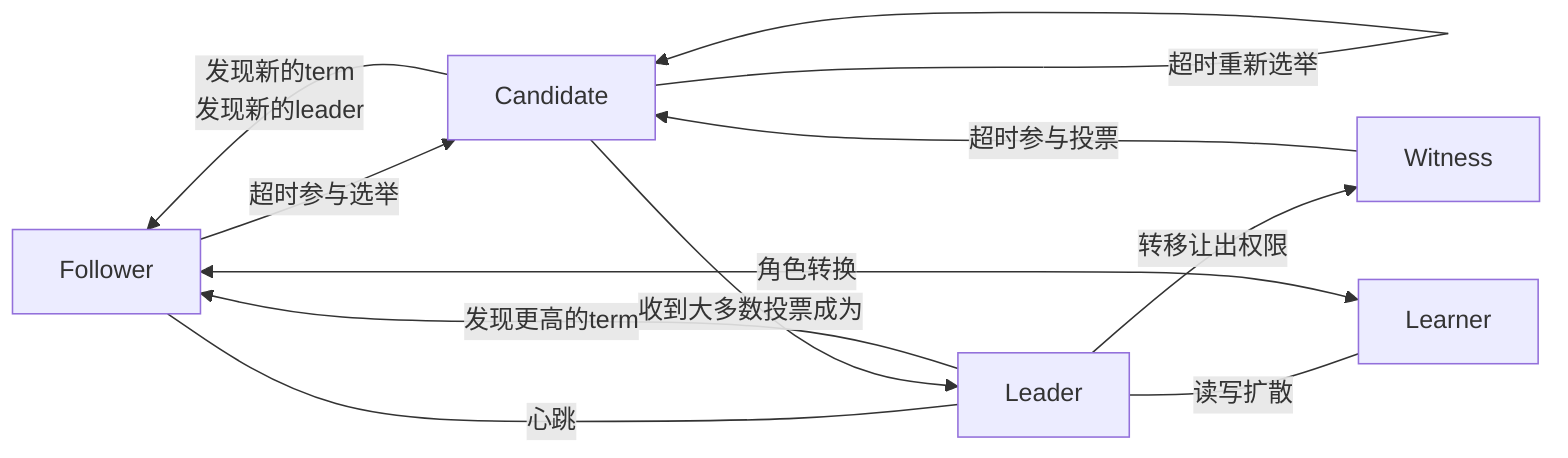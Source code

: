 flowchart LR
    Follower -->|超时参与选举| Candidate
    Witness -->|超时参与投票| Candidate
    Follower  --- |心跳|Leader
    Leader --> |转移让出权限|Witness
    Candidate --> |超时重新选举| Candidate
    Candidate --> |收到大多数投票成为|Leader
    Leader --> |发现更高的term|Follower
    Candidate --> |发现新的term<br>发现新的leader|Follower
    Leader --- |读写扩散|Learner
    Learner <--> |角色转换|Follower